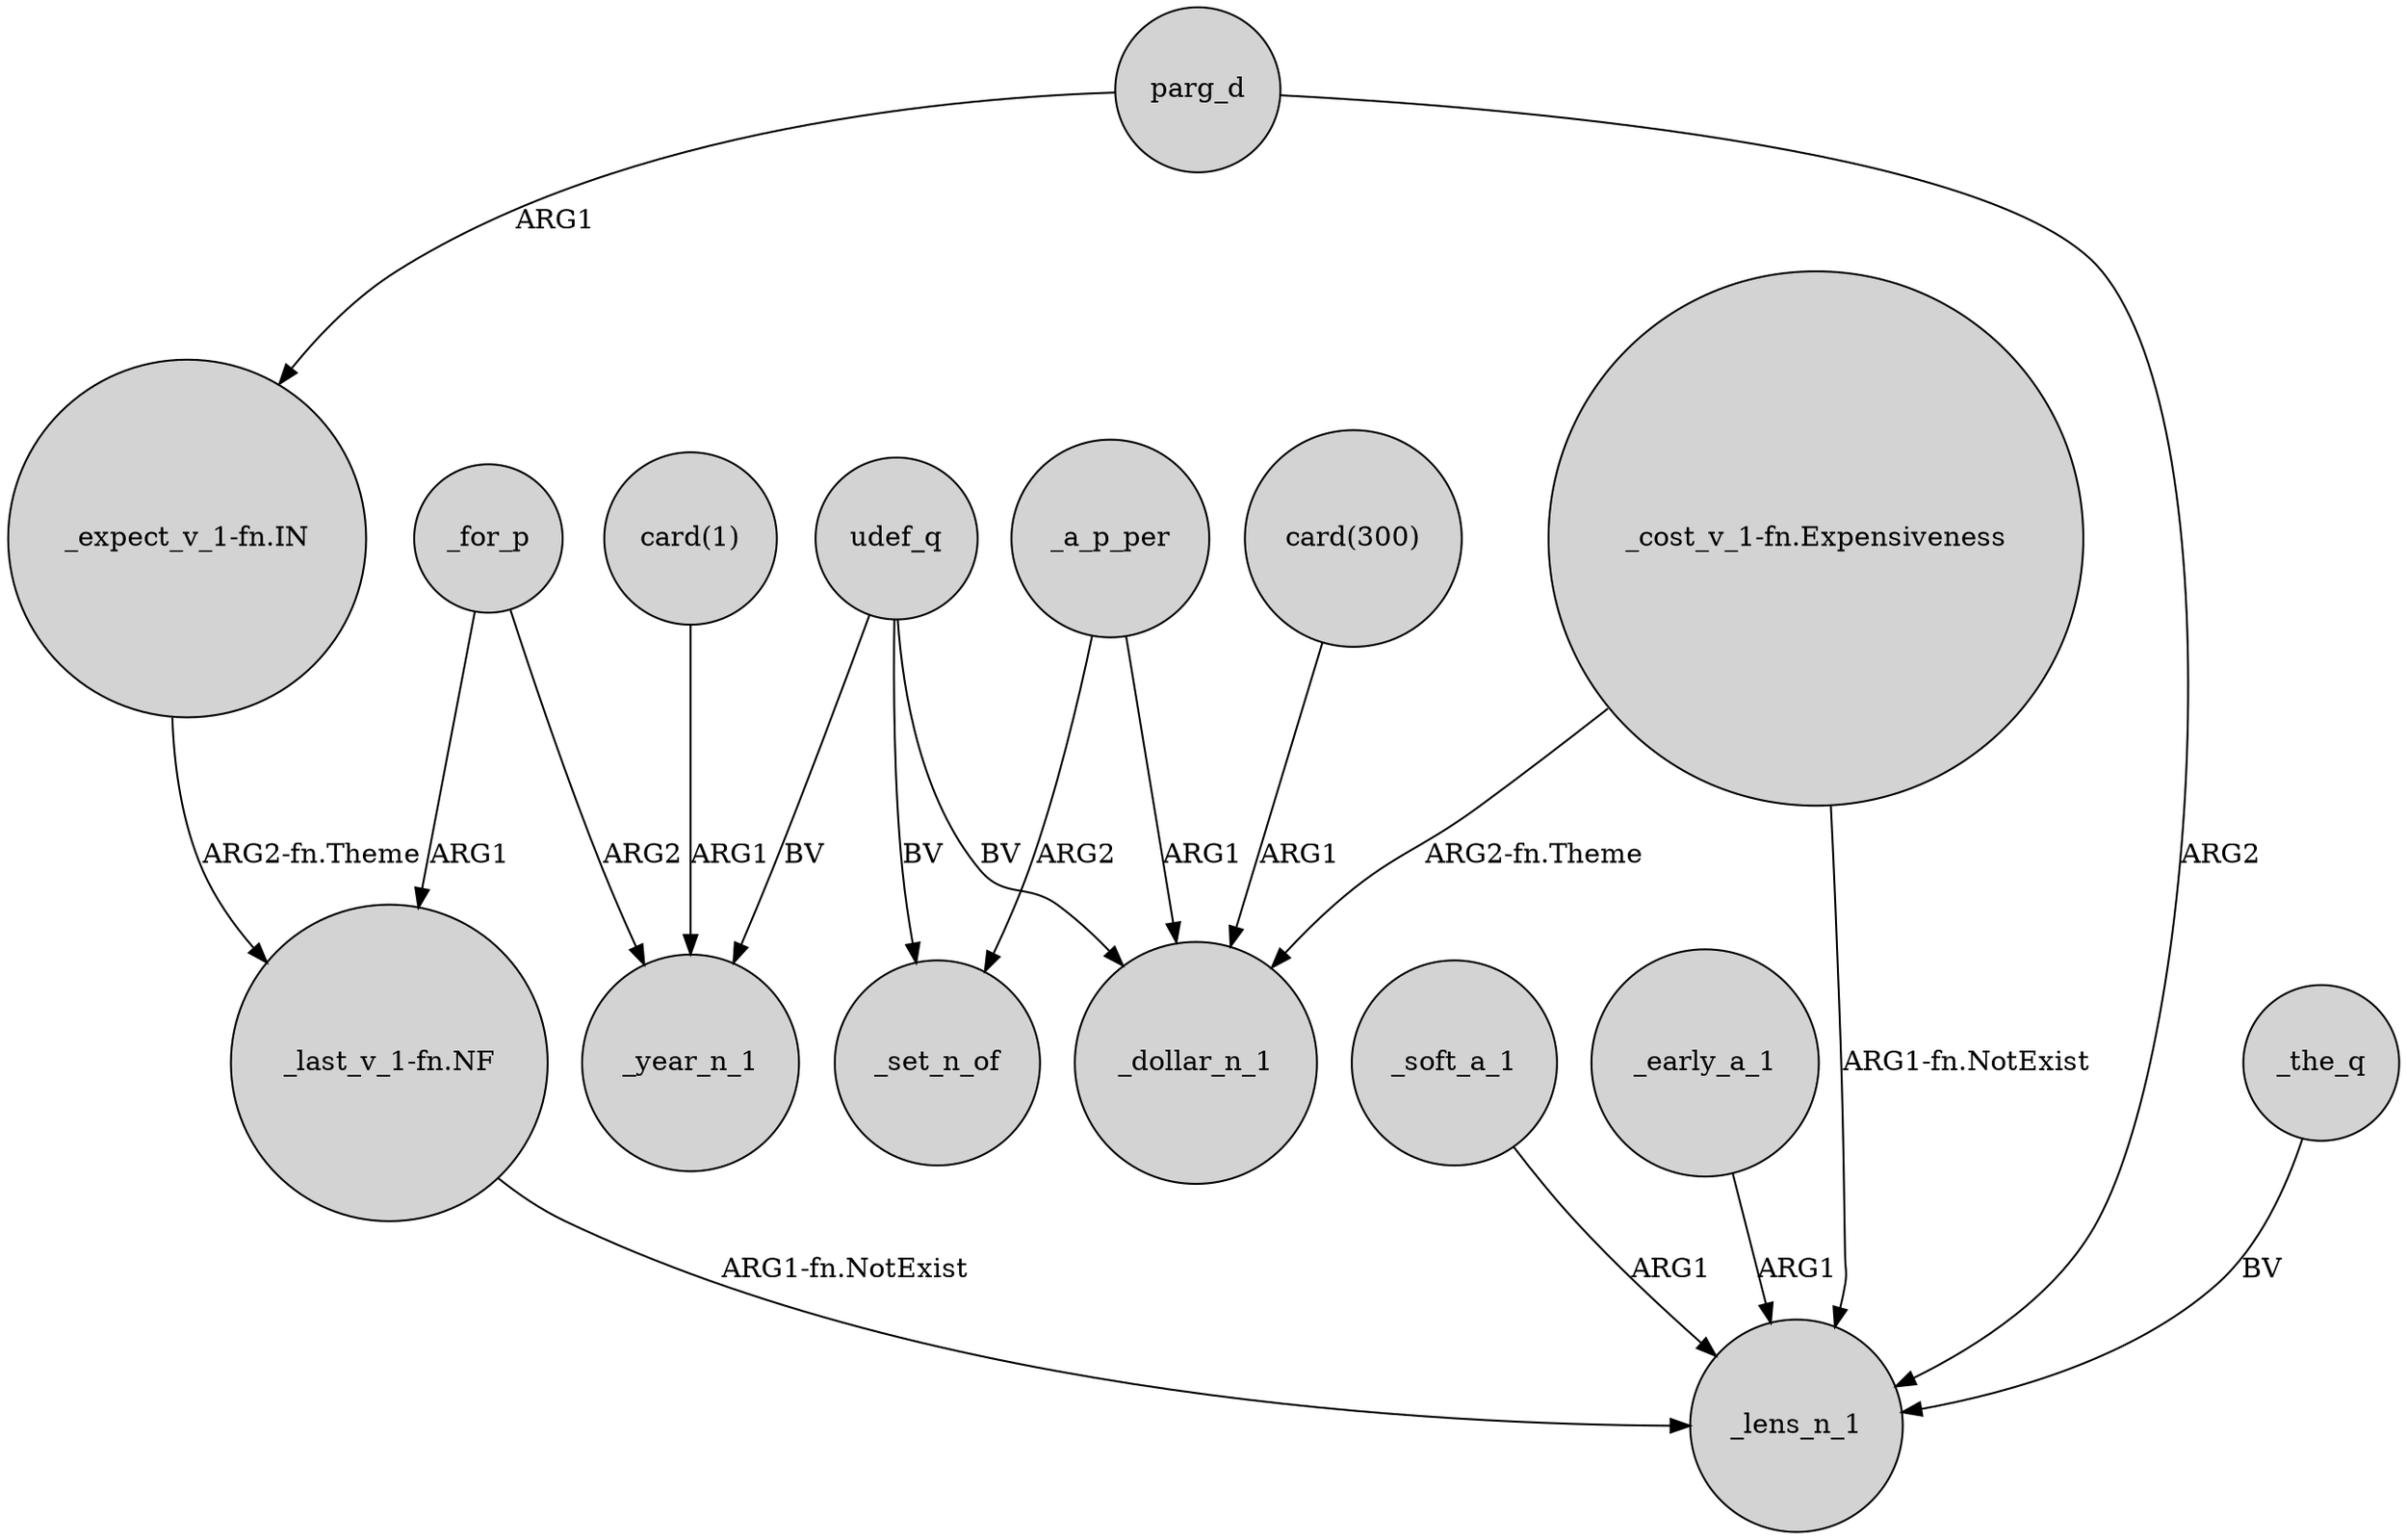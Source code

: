 digraph {
	node [shape=circle style=filled]
	"card(1)" -> _year_n_1 [label=ARG1]
	"_cost_v_1-fn.Expensiveness" -> _lens_n_1 [label="ARG1-fn.NotExist"]
	udef_q -> _year_n_1 [label=BV]
	_soft_a_1 -> _lens_n_1 [label=ARG1]
	"card(300)" -> _dollar_n_1 [label=ARG1]
	_for_p -> _year_n_1 [label=ARG2]
	_early_a_1 -> _lens_n_1 [label=ARG1]
	udef_q -> _set_n_of [label=BV]
	_for_p -> "_last_v_1-fn.NF" [label=ARG1]
	parg_d -> "_expect_v_1-fn.IN" [label=ARG1]
	"_last_v_1-fn.NF" -> _lens_n_1 [label="ARG1-fn.NotExist"]
	_a_p_per -> _set_n_of [label=ARG2]
	_the_q -> _lens_n_1 [label=BV]
	"_expect_v_1-fn.IN" -> "_last_v_1-fn.NF" [label="ARG2-fn.Theme"]
	"_cost_v_1-fn.Expensiveness" -> _dollar_n_1 [label="ARG2-fn.Theme"]
	udef_q -> _dollar_n_1 [label=BV]
	_a_p_per -> _dollar_n_1 [label=ARG1]
	parg_d -> _lens_n_1 [label=ARG2]
}
